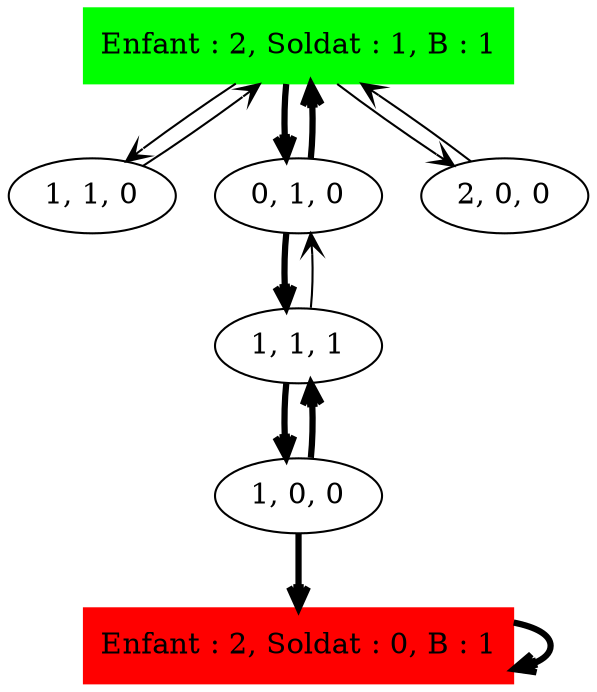 digraph Soldat_Sol_ {
	initial [label="Enfant : 2, Soldat : 1, B : 1" color=green shape=box style=filled]
	final [label="Enfant : 2, Soldat : 0, B : 1" color=red shape=box style=filled]
	initial -> "1, 1, 0" [arrowhead=open]
	initial -> "0, 1, 0" [arrowhead=open penwidth=3]
	initial -> "2, 0, 0" [arrowhead=open]
	"2, 0, 0" -> initial [arrowhead=open]
	"0, 1, 0" -> "1, 1, 1" [arrowhead=open penwidth=3]
	"0, 1, 0" -> initial [arrowhead=open penwidth=3]
	"1, 1, 1" -> "0, 1, 0" [arrowhead=open]
	"1, 1, 1" -> "1, 0, 0" [arrowhead=open penwidth=3]
	"1, 0, 0" -> final [arrowhead=open penwidth=3]
	"1, 0, 0" -> "1, 1, 1" [arrowhead=open penwidth=3]
	final -> final [arrowhead=open penwidth=3]
	"1, 1, 0" -> initial [arrowhead=open]
}
